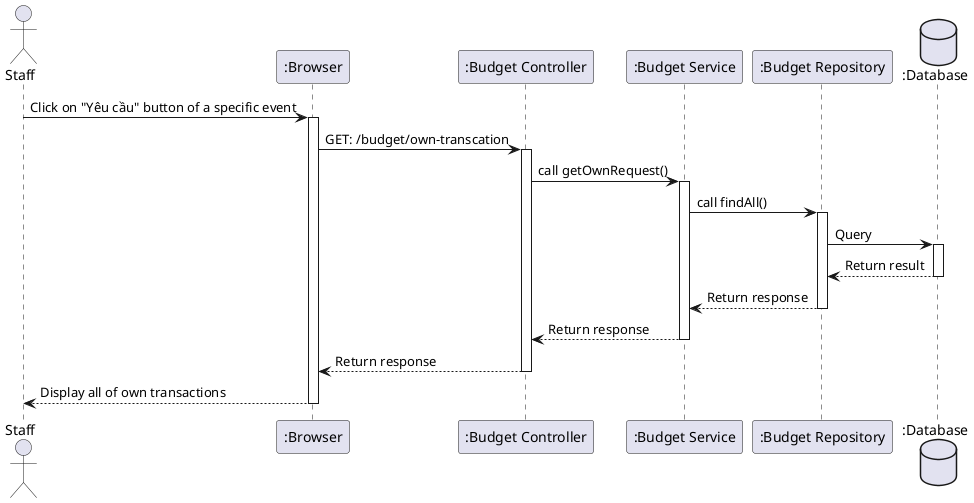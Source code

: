 @startuml

actor Staff as user
participant ":Browser" as a
participant ":Budget Controller" as b
participant ":Budget Service" as c
participant ":Budget Repository" as d
database ":Database" as e

user -> a++: Click on "Yêu cầu" button of a specific event
a -> b++: GET: /budget/own-transcation
b -> c++: call getOwnRequest()
c -> d++: call findAll()
d -> e++: Query
e --> d--: Return result
d --> c--: Return response
c --> b--: Return response
b --> a--: Return response
a --> user--: Display all of own transactions
@enduml